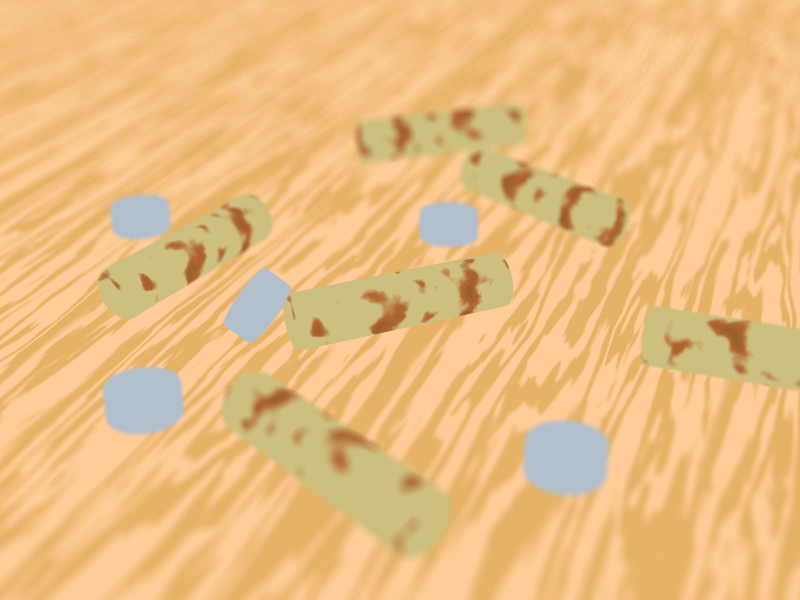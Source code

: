camera
{ location <0, 5, -10> look_at 0 angle 35
  focal_point 0 blur_samples 50 aperture .75
}

light_source
{ <100, 200, -150>/50, 1
  fade_distance 5 fade_power 2
  area_light x*3, y*3, 12, 12 circular orient adaptive 0
}
light_source
{ <-400, 150, -50>/50, <1,.8,.4>
  fade_distance 6 fade_power 2
  area_light x*3, y*3, 12, 12 circular orient adaptive 0
}
light_source
{ <150, 200, 400>/50, <.3,.8,1>
  fade_distance 5 fade_power 2
  area_light x*3, y*3, 12, 12 circular orient adaptive 0
}

#declare PlankNormal =
  normal
  { gradient x 2 slope_map { [0 <0,1>][.05 <1,0>][.95 <1,0>][1 <0,-1>] }
    scale 2
  };

plane
{ y, -.25
  //pigment { rgb <.7,.95,1> }
  pigment
  { wood color_map
    { [.4 rgb <.9, .7, .4>]
      [.6 rgb <1, .8, .6>]
    }
    turbulence .5
    scale <1, 1, 10>*.5
    rotate y*20
  }
  normal
  { average normal_map
    { [1 PlankNormal]
      [1 wood .5 slope_map { [0 <0,0>][.5 <.5,1>][1 <1,0>] }
         turbulence .5 scale <1, 1, 10>*.5]
    }
    rotate y*20
  }
  finish { specular 1 roughness .02 reflection .2 }
}

#declare Metal =
  pigment
  { bozo color_map
    { [0 rgb <.8, .75, .5>]
      [.6 rgb <.8, .75, .5>]
      [.7 rgb <.7, .4, .2>]
      [1 rgb <.5, .35, .15>]
    }
    turbulence .4
    scale .2
  }

#declare Cyl1 =
  cylinder
  { -x, x, .25
    pigment { Metal }
    finish { specular .5 reflection { .3, .6 } }
    normal
    { gradient x .1
      slope_map
      { [0 <1, 0>][.5 <0, -1>][.5 <0, 1>][1 <1, 0>]
      }
      scale <.1, 0, 0>
    }
  };

#declare Cyl2 =
  cylinder
  { -y*.25, 0, .3
    pigment { rgb <.7, .75, .8> }
    finish { specular .5 reflection { .3, .6 } }
    normal
    { radial .2
      slope_map
      { [0 <1, 0>][.5 <0, -1>][.5 <0, 1>][1 <1, 0>]
      }
      frequency 20
    }
  };

object { Cyl1 rotate y*-25 }
object { Cyl1 rotate x*20+y*-60 translate <-2, 0, 1> }
object { Cyl1 rotate x*50+y*50 translate <1.5, 0, 2.5> }
object { Cyl1 rotate x*80+y*-130 translate <-.5, 0, -2.5> }
object { Cyl1 rotate x*130+y*160 translate <.5, 0, 4.5> }
object { Cyl1 rotate x*200+y*20 translate <3, 0, -1> }

object { Cyl2 translate <1.2, 0, -2.3> }
object { Cyl2 rotate y*35 translate <-2, 0, -1.5> }
object { Cyl2 rotate y*105 translate <.5, 0, 2> }
object { Cyl2 rotate y*5 translate <-2.7, 0, 2.2> }
object { Cyl2 translate x*.3 rotate z*50 translate <-1.5, 0, -.4> }